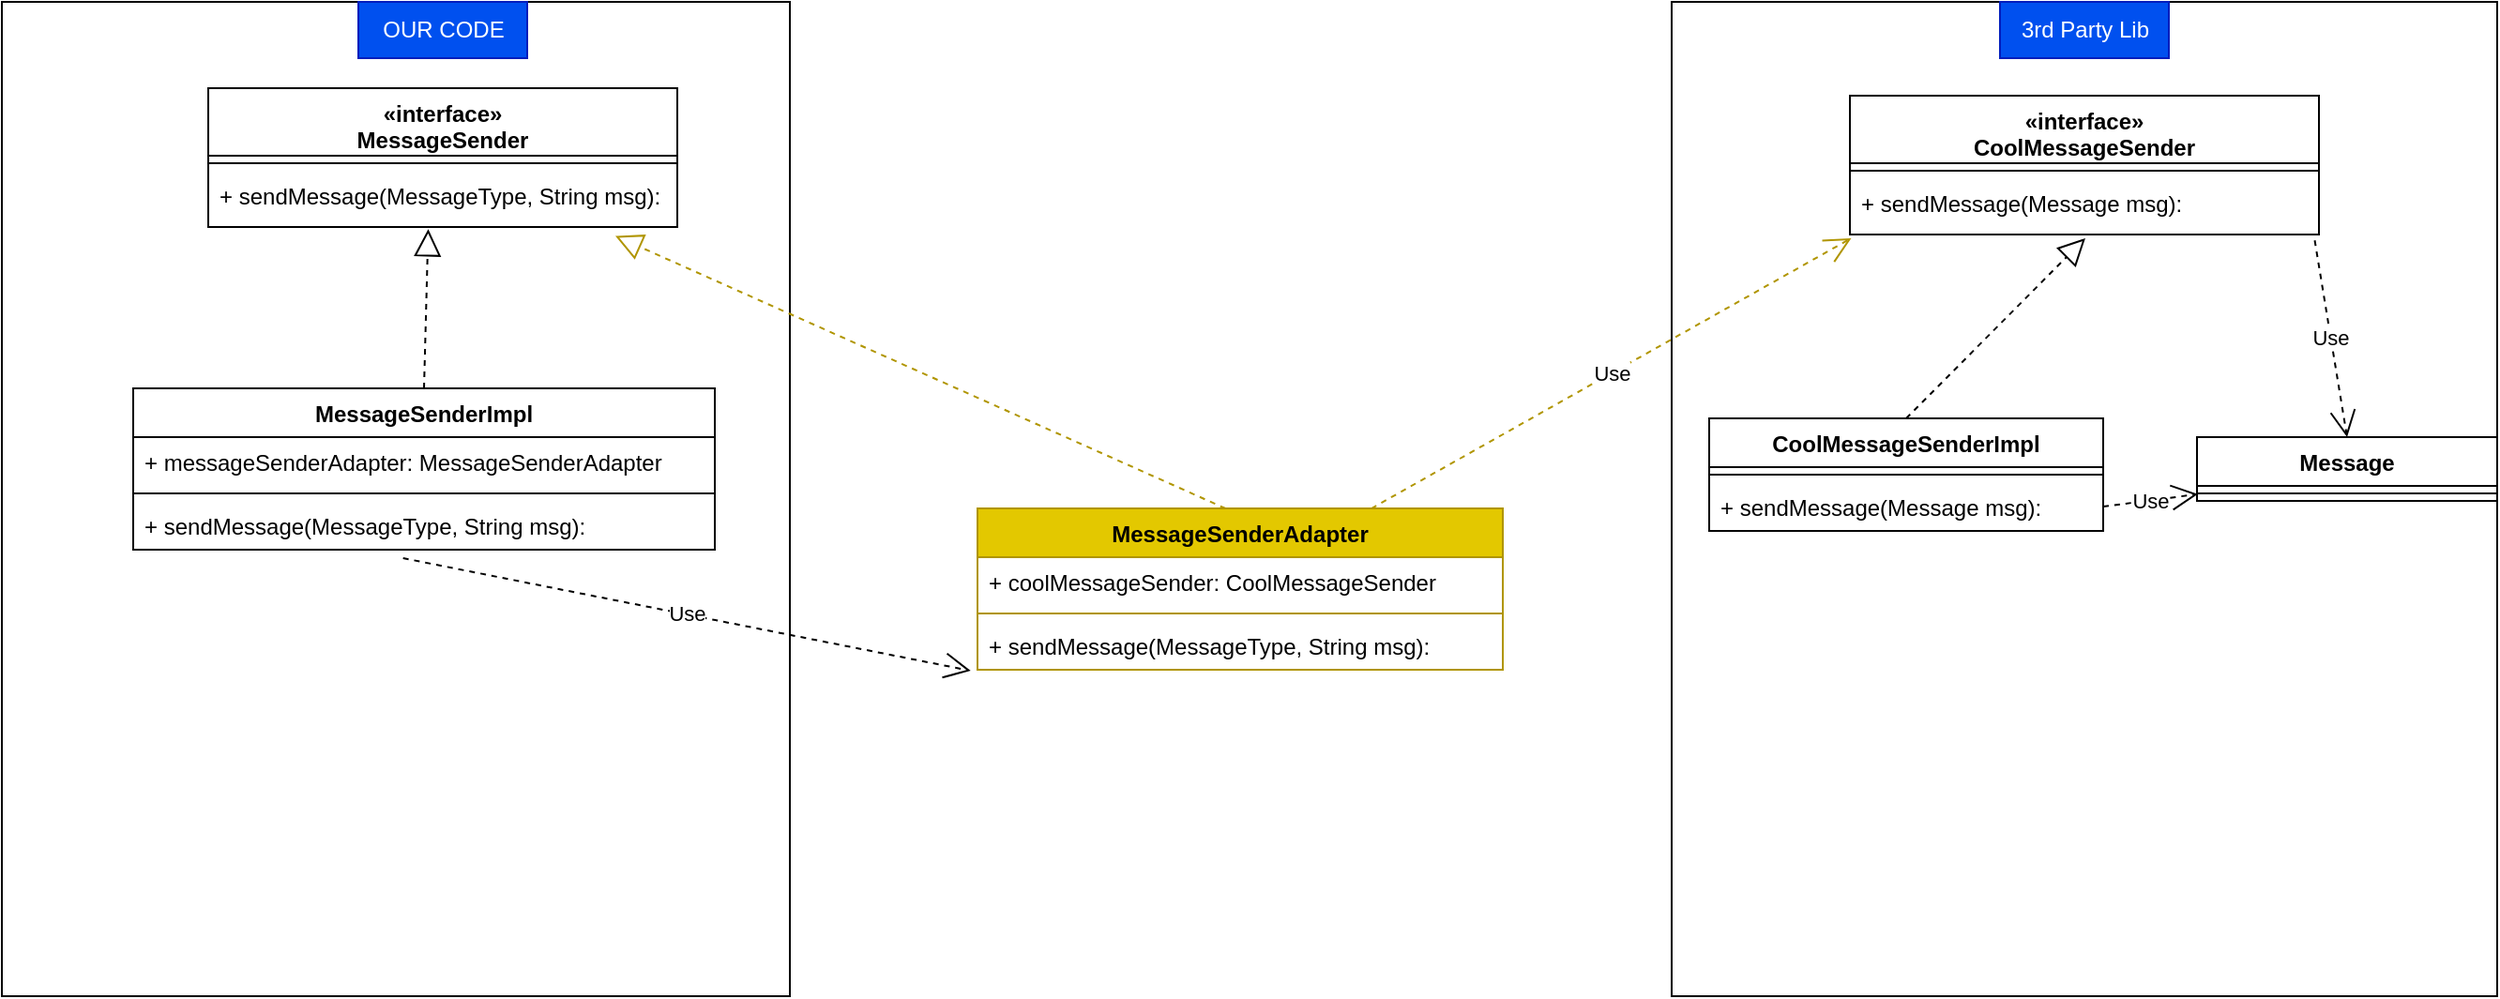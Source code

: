 <mxfile version="20.5.3" type="embed"><diagram id="23iRSUPoRavnBvh4doch" name="Page-1"><mxGraphModel dx="1544" dy="907" grid="1" gridSize="10" guides="1" tooltips="1" connect="1" arrows="1" fold="1" page="0" pageScale="1" pageWidth="827" pageHeight="1169" math="0" shadow="0"><root><mxCell id="0"/><mxCell id="1" parent="0"/><mxCell id="34" value="" style="html=1;" vertex="1" parent="1"><mxGeometry x="600" y="120" width="440" height="530" as="geometry"/></mxCell><mxCell id="32" value="&lt;br&gt;" style="html=1;" vertex="1" parent="1"><mxGeometry x="-290" y="120" width="420" height="530" as="geometry"/></mxCell><mxCell id="23" value="MessageSenderImpl" style="swimlane;fontStyle=1;align=center;verticalAlign=top;childLayout=stackLayout;horizontal=1;startSize=26;horizontalStack=0;resizeParent=1;resizeParentMax=0;resizeLast=0;collapsible=1;marginBottom=0;" vertex="1" parent="1"><mxGeometry x="-220" y="326" width="310" height="86" as="geometry"/></mxCell><mxCell id="24" value="+ messageSenderAdapter: MessageSenderAdapter" style="text;strokeColor=none;fillColor=none;align=left;verticalAlign=top;spacingLeft=4;spacingRight=4;overflow=hidden;rotatable=0;points=[[0,0.5],[1,0.5]];portConstraint=eastwest;" vertex="1" parent="23"><mxGeometry y="26" width="310" height="26" as="geometry"/></mxCell><mxCell id="25" value="" style="line;strokeWidth=1;fillColor=none;align=left;verticalAlign=middle;spacingTop=-1;spacingLeft=3;spacingRight=3;rotatable=0;labelPosition=right;points=[];portConstraint=eastwest;strokeColor=inherit;" vertex="1" parent="23"><mxGeometry y="52" width="310" height="8" as="geometry"/></mxCell><mxCell id="26" value="+ sendMessage(MessageType, String msg): " style="text;strokeColor=none;fillColor=none;align=left;verticalAlign=top;spacingLeft=4;spacingRight=4;overflow=hidden;rotatable=0;points=[[0,0.5],[1,0.5]];portConstraint=eastwest;" vertex="1" parent="23"><mxGeometry y="60" width="310" height="26" as="geometry"/></mxCell><mxCell id="28" value="CoolMessageSenderImpl" style="swimlane;fontStyle=1;align=center;verticalAlign=top;childLayout=stackLayout;horizontal=1;startSize=26;horizontalStack=0;resizeParent=1;resizeParentMax=0;resizeLast=0;collapsible=1;marginBottom=0;" vertex="1" parent="1"><mxGeometry x="620" y="342" width="210" height="60" as="geometry"/></mxCell><mxCell id="30" value="" style="line;strokeWidth=1;fillColor=none;align=left;verticalAlign=middle;spacingTop=-1;spacingLeft=3;spacingRight=3;rotatable=0;labelPosition=right;points=[];portConstraint=eastwest;strokeColor=inherit;" vertex="1" parent="28"><mxGeometry y="26" width="210" height="8" as="geometry"/></mxCell><mxCell id="31" value="+ sendMessage(Message msg): " style="text;strokeColor=none;fillColor=none;align=left;verticalAlign=top;spacingLeft=4;spacingRight=4;overflow=hidden;rotatable=0;points=[[0,0.5],[1,0.5]];portConstraint=eastwest;" vertex="1" parent="28"><mxGeometry y="34" width="210" height="26" as="geometry"/></mxCell><mxCell id="33" value="OUR CODE" style="text;html=1;align=center;verticalAlign=middle;resizable=0;points=[];autosize=1;strokeColor=#001DBC;fillColor=#0050ef;fontColor=#ffffff;" vertex="1" parent="1"><mxGeometry x="-100" y="120" width="90" height="30" as="geometry"/></mxCell><mxCell id="35" value="3rd Party Lib" style="text;html=1;align=center;verticalAlign=middle;resizable=0;points=[];autosize=1;strokeColor=#001DBC;fillColor=#0050ef;fontColor=#ffffff;" vertex="1" parent="1"><mxGeometry x="775" y="120" width="90" height="30" as="geometry"/></mxCell><mxCell id="37" value="" style="endArrow=block;dashed=1;endFill=0;endSize=12;html=1;rounded=0;entryX=0.469;entryY=1.038;entryDx=0;entryDy=0;exitX=0.5;exitY=0;exitDx=0;exitDy=0;entryPerimeter=0;" edge="1" parent="1" source="23" target="41"><mxGeometry width="160" relative="1" as="geometry"><mxPoint x="80" y="260" as="sourcePoint"/><mxPoint x="255" y="220" as="targetPoint"/></mxGeometry></mxCell><mxCell id="38" value="«interface»&#10;MessageSender" style="swimlane;fontStyle=1;align=center;verticalAlign=top;childLayout=stackLayout;horizontal=1;startSize=36;horizontalStack=0;resizeParent=1;resizeParentMax=0;resizeLast=0;collapsible=1;marginBottom=0;" vertex="1" parent="1"><mxGeometry x="-180" y="166" width="250" height="74" as="geometry"/></mxCell><mxCell id="40" value="" style="line;strokeWidth=1;fillColor=none;align=left;verticalAlign=middle;spacingTop=-1;spacingLeft=3;spacingRight=3;rotatable=0;labelPosition=right;points=[];portConstraint=eastwest;strokeColor=inherit;" vertex="1" parent="38"><mxGeometry y="36" width="250" height="8" as="geometry"/></mxCell><mxCell id="41" value="+ sendMessage(MessageType, String msg): " style="text;strokeColor=none;fillColor=none;align=left;verticalAlign=top;spacingLeft=4;spacingRight=4;overflow=hidden;rotatable=0;points=[[0,0.5],[1,0.5]];portConstraint=eastwest;" vertex="1" parent="38"><mxGeometry y="44" width="250" height="30" as="geometry"/></mxCell><mxCell id="43" value="«interface»&#10;CoolMessageSender" style="swimlane;fontStyle=1;align=center;verticalAlign=top;childLayout=stackLayout;horizontal=1;startSize=36;horizontalStack=0;resizeParent=1;resizeParentMax=0;resizeLast=0;collapsible=1;marginBottom=0;" vertex="1" parent="1"><mxGeometry x="695" y="170" width="250" height="74" as="geometry"/></mxCell><mxCell id="44" value="" style="line;strokeWidth=1;fillColor=none;align=left;verticalAlign=middle;spacingTop=-1;spacingLeft=3;spacingRight=3;rotatable=0;labelPosition=right;points=[];portConstraint=eastwest;strokeColor=inherit;" vertex="1" parent="43"><mxGeometry y="36" width="250" height="8" as="geometry"/></mxCell><mxCell id="45" value="+ sendMessage(Message msg): " style="text;strokeColor=none;fillColor=none;align=left;verticalAlign=top;spacingLeft=4;spacingRight=4;overflow=hidden;rotatable=0;points=[[0,0.5],[1,0.5]];portConstraint=eastwest;" vertex="1" parent="43"><mxGeometry y="44" width="250" height="30" as="geometry"/></mxCell><mxCell id="46" value="" style="endArrow=block;dashed=1;endFill=0;endSize=12;html=1;rounded=0;entryX=0.502;entryY=1.065;entryDx=0;entryDy=0;exitX=0.5;exitY=0;exitDx=0;exitDy=0;entryPerimeter=0;" edge="1" parent="1" source="28" target="45"><mxGeometry width="160" relative="1" as="geometry"><mxPoint x="700.0" y="354.86" as="sourcePoint"/><mxPoint x="862.25" y="270.0" as="targetPoint"/></mxGeometry></mxCell><mxCell id="48" value="MessageSenderAdapter" style="swimlane;fontStyle=1;align=center;verticalAlign=top;childLayout=stackLayout;horizontal=1;startSize=26;horizontalStack=0;resizeParent=1;resizeParentMax=0;resizeLast=0;collapsible=1;marginBottom=0;fillColor=#e3c800;fontColor=#000000;strokeColor=#B09500;" vertex="1" parent="1"><mxGeometry x="230" y="390" width="280" height="86" as="geometry"/></mxCell><mxCell id="49" value="+ coolMessageSender: CoolMessageSender" style="text;strokeColor=none;fillColor=none;align=left;verticalAlign=top;spacingLeft=4;spacingRight=4;overflow=hidden;rotatable=0;points=[[0,0.5],[1,0.5]];portConstraint=eastwest;" vertex="1" parent="48"><mxGeometry y="26" width="280" height="26" as="geometry"/></mxCell><mxCell id="50" value="" style="line;strokeWidth=1;fillColor=none;align=left;verticalAlign=middle;spacingTop=-1;spacingLeft=3;spacingRight=3;rotatable=0;labelPosition=right;points=[];portConstraint=eastwest;strokeColor=inherit;" vertex="1" parent="48"><mxGeometry y="52" width="280" height="8" as="geometry"/></mxCell><mxCell id="51" value="+ sendMessage(MessageType, String msg): " style="text;strokeColor=none;fillColor=none;align=left;verticalAlign=top;spacingLeft=4;spacingRight=4;overflow=hidden;rotatable=0;points=[[0,0.5],[1,0.5]];portConstraint=eastwest;" vertex="1" parent="48"><mxGeometry y="60" width="280" height="26" as="geometry"/></mxCell><mxCell id="52" value="" style="endArrow=block;dashed=1;endFill=0;endSize=12;html=1;rounded=0;entryX=0.868;entryY=1.159;entryDx=0;entryDy=0;exitX=0.472;exitY=0;exitDx=0;exitDy=0;entryPerimeter=0;exitPerimeter=0;fillColor=#e3c800;strokeColor=#B09500;" edge="1" parent="1" source="48" target="41"><mxGeometry width="160" relative="1" as="geometry"><mxPoint x="360.0" y="314.86" as="sourcePoint"/><mxPoint x="362.25" y="230.0" as="targetPoint"/></mxGeometry></mxCell><mxCell id="53" value="Use" style="endArrow=open;endSize=12;dashed=1;html=1;rounded=0;entryX=0.003;entryY=1.065;entryDx=0;entryDy=0;entryPerimeter=0;exitX=0.75;exitY=0;exitDx=0;exitDy=0;fillColor=#e3c800;strokeColor=#B09500;" edge="1" parent="1" source="48" target="45"><mxGeometry width="160" relative="1" as="geometry"><mxPoint x="380" y="320" as="sourcePoint"/><mxPoint x="540" y="320" as="targetPoint"/></mxGeometry></mxCell><mxCell id="54" value="Use" style="endArrow=open;endSize=12;dashed=1;html=1;rounded=0;entryX=-0.013;entryY=1.02;entryDx=0;entryDy=0;entryPerimeter=0;exitX=0.464;exitY=1.174;exitDx=0;exitDy=0;exitPerimeter=0;" edge="1" parent="1" source="26" target="51"><mxGeometry width="160" relative="1" as="geometry"><mxPoint x="-230" y="600.05" as="sourcePoint"/><mxPoint x="25.75" y="456.0" as="targetPoint"/></mxGeometry></mxCell><mxCell id="55" value="Message" style="swimlane;fontStyle=1;align=center;verticalAlign=top;childLayout=stackLayout;horizontal=1;startSize=26;horizontalStack=0;resizeParent=1;resizeParentMax=0;resizeLast=0;collapsible=1;marginBottom=0;fillColor=default;gradientColor=none;" vertex="1" parent="1"><mxGeometry x="880" y="352" width="160" height="34" as="geometry"/></mxCell><mxCell id="57" value="" style="line;strokeWidth=1;fillColor=none;align=left;verticalAlign=middle;spacingTop=-1;spacingLeft=3;spacingRight=3;rotatable=0;labelPosition=right;points=[];portConstraint=eastwest;strokeColor=inherit;" vertex="1" parent="55"><mxGeometry y="26" width="160" height="8" as="geometry"/></mxCell><mxCell id="59" value="Use" style="endArrow=open;endSize=12;dashed=1;html=1;rounded=0;entryX=0.5;entryY=0;entryDx=0;entryDy=0;exitX=0.991;exitY=1.104;exitDx=0;exitDy=0;exitPerimeter=0;" edge="1" parent="1" source="45" target="55"><mxGeometry width="160" relative="1" as="geometry"><mxPoint x="830" y="300" as="sourcePoint"/><mxPoint x="990" y="300" as="targetPoint"/></mxGeometry></mxCell><mxCell id="60" value="Use" style="endArrow=open;endSize=12;dashed=1;html=1;rounded=0;exitX=1;exitY=0.5;exitDx=0;exitDy=0;entryX=0.003;entryY=0.551;entryDx=0;entryDy=0;entryPerimeter=0;" edge="1" parent="1" source="31" target="57"><mxGeometry width="160" relative="1" as="geometry"><mxPoint x="880" y="370" as="sourcePoint"/><mxPoint x="877.5" y="254.75" as="targetPoint"/></mxGeometry></mxCell></root></mxGraphModel></diagram></mxfile>